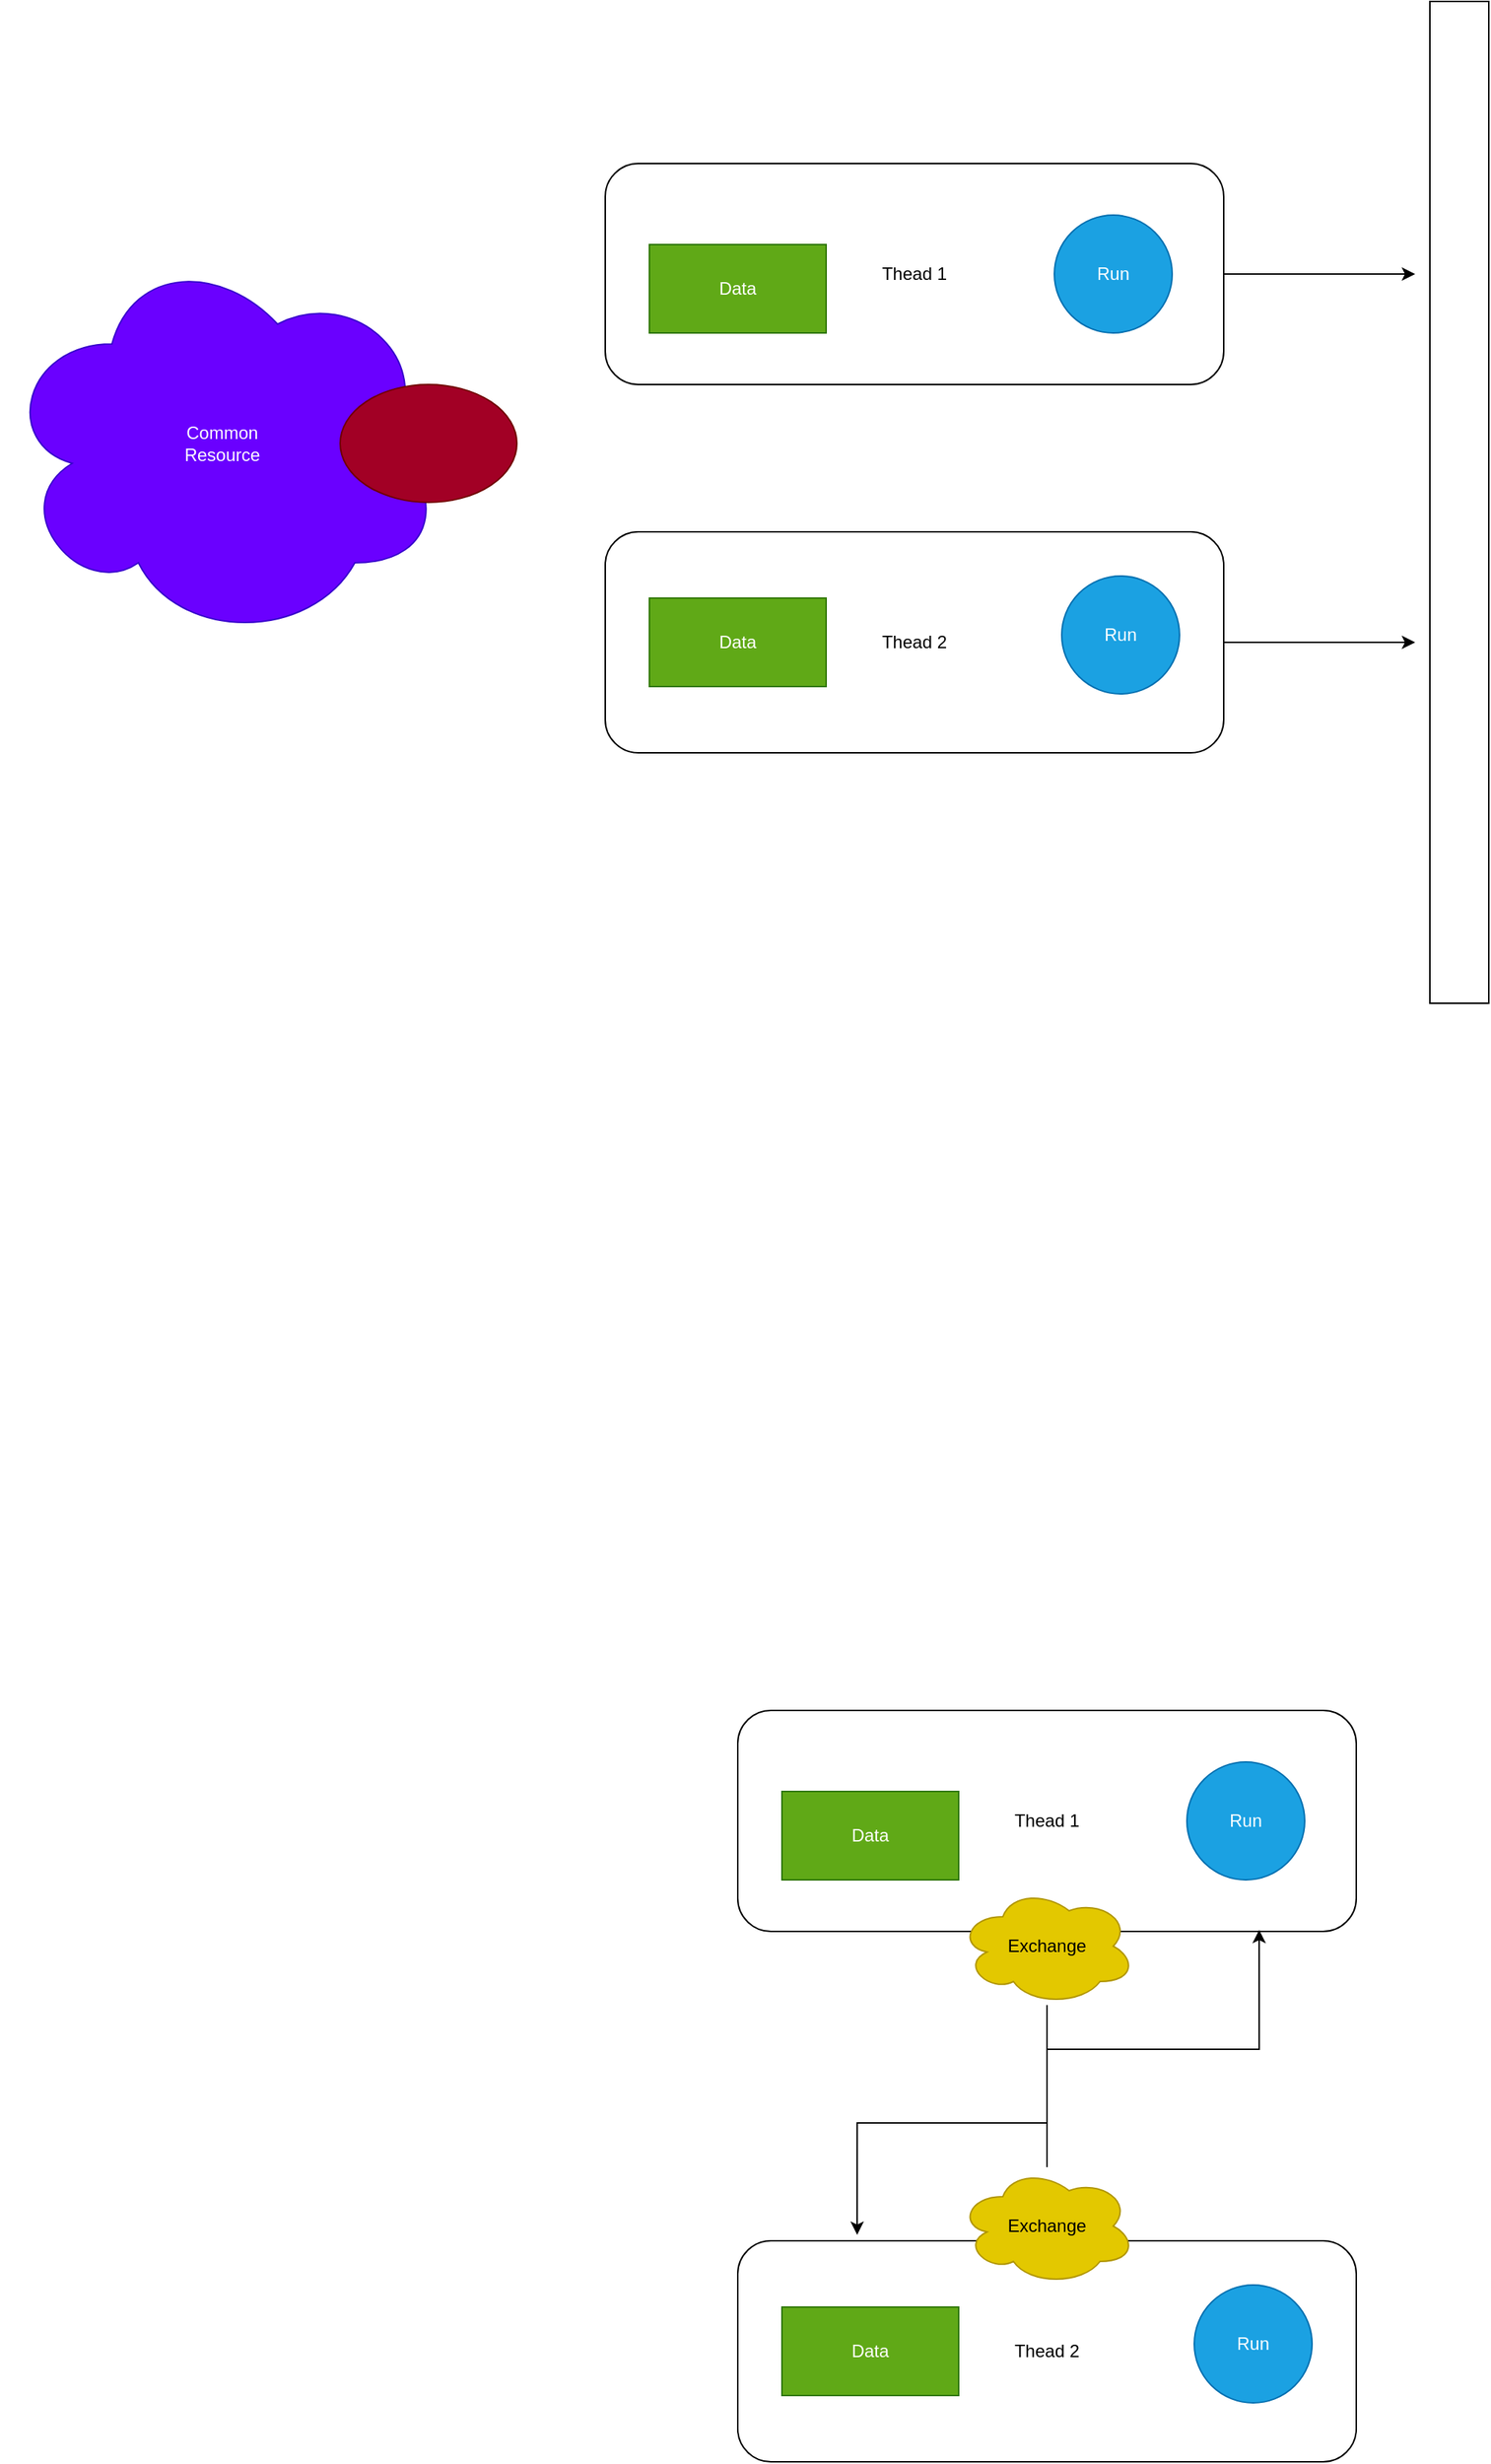 <mxfile version="23.1.5" type="device" pages="6">
  <diagram name="Page-1" id="hlhsJQCn7J_daNEdAxXP">
    <mxGraphModel dx="2314" dy="1027" grid="1" gridSize="10" guides="1" tooltips="1" connect="1" arrows="1" fold="1" page="1" pageScale="1" pageWidth="850" pageHeight="1100" math="0" shadow="0">
      <root>
        <mxCell id="0" />
        <mxCell id="1" parent="0" />
        <mxCell id="_sC7jvReaDNUlz5UwvDp-8" style="edgeStyle=orthogonalEdgeStyle;rounded=0;orthogonalLoop=1;jettySize=auto;html=1;" parent="1" source="_sC7jvReaDNUlz5UwvDp-1" edge="1">
          <mxGeometry relative="1" as="geometry">
            <mxPoint x="590" y="265" as="targetPoint" />
          </mxGeometry>
        </mxCell>
        <mxCell id="_sC7jvReaDNUlz5UwvDp-1" value="Thead 1" style="rounded=1;whiteSpace=wrap;html=1;" parent="1" vertex="1">
          <mxGeometry x="40" y="190" width="420" height="150" as="geometry" />
        </mxCell>
        <mxCell id="_sC7jvReaDNUlz5UwvDp-9" style="edgeStyle=orthogonalEdgeStyle;rounded=0;orthogonalLoop=1;jettySize=auto;html=1;" parent="1" source="_sC7jvReaDNUlz5UwvDp-2" edge="1">
          <mxGeometry relative="1" as="geometry">
            <mxPoint x="590" y="515" as="targetPoint" />
          </mxGeometry>
        </mxCell>
        <mxCell id="_sC7jvReaDNUlz5UwvDp-2" value="Thead 2" style="rounded=1;whiteSpace=wrap;html=1;" parent="1" vertex="1">
          <mxGeometry x="40" y="440" width="420" height="150" as="geometry" />
        </mxCell>
        <mxCell id="_sC7jvReaDNUlz5UwvDp-3" value="Run" style="ellipse;whiteSpace=wrap;html=1;aspect=fixed;fillColor=#1ba1e2;fontColor=#ffffff;strokeColor=#006EAF;" parent="1" vertex="1">
          <mxGeometry x="350" y="470" width="80" height="80" as="geometry" />
        </mxCell>
        <mxCell id="_sC7jvReaDNUlz5UwvDp-4" value="Run" style="ellipse;whiteSpace=wrap;html=1;aspect=fixed;fillColor=#1ba1e2;fontColor=#ffffff;strokeColor=#006EAF;" parent="1" vertex="1">
          <mxGeometry x="345" y="225" width="80" height="80" as="geometry" />
        </mxCell>
        <mxCell id="_sC7jvReaDNUlz5UwvDp-5" value="Data" style="rounded=0;whiteSpace=wrap;html=1;fillColor=#60a917;fontColor=#ffffff;strokeColor=#2D7600;" parent="1" vertex="1">
          <mxGeometry x="70" y="245" width="120" height="60" as="geometry" />
        </mxCell>
        <mxCell id="_sC7jvReaDNUlz5UwvDp-6" value="Data" style="rounded=0;whiteSpace=wrap;html=1;fillColor=#60a917;fontColor=#ffffff;strokeColor=#2D7600;" parent="1" vertex="1">
          <mxGeometry x="70" y="485" width="120" height="60" as="geometry" />
        </mxCell>
        <mxCell id="_sC7jvReaDNUlz5UwvDp-7" value="" style="rounded=0;whiteSpace=wrap;html=1;" parent="1" vertex="1">
          <mxGeometry x="600" y="80" width="40" height="680" as="geometry" />
        </mxCell>
        <mxCell id="_sC7jvReaDNUlz5UwvDp-10" value="Common&lt;br&gt;Resource" style="ellipse;shape=cloud;whiteSpace=wrap;html=1;fillColor=#6a00ff;fontColor=#ffffff;strokeColor=#3700CC;" parent="1" vertex="1">
          <mxGeometry x="-370" y="245" width="300" height="270" as="geometry" />
        </mxCell>
        <mxCell id="_sC7jvReaDNUlz5UwvDp-11" value="" style="ellipse;whiteSpace=wrap;html=1;fillColor=#a20025;fontColor=#ffffff;strokeColor=#6F0000;" parent="1" vertex="1">
          <mxGeometry x="-140" y="340" width="120" height="80" as="geometry" />
        </mxCell>
        <mxCell id="_sC7jvReaDNUlz5UwvDp-12" value="Thead 1" style="rounded=1;whiteSpace=wrap;html=1;" parent="1" vertex="1">
          <mxGeometry x="130" y="1240" width="420" height="150" as="geometry" />
        </mxCell>
        <mxCell id="_sC7jvReaDNUlz5UwvDp-13" value="Thead 2" style="rounded=1;whiteSpace=wrap;html=1;" parent="1" vertex="1">
          <mxGeometry x="130" y="1600" width="420" height="150" as="geometry" />
        </mxCell>
        <mxCell id="_sC7jvReaDNUlz5UwvDp-14" value="Run" style="ellipse;whiteSpace=wrap;html=1;aspect=fixed;fillColor=#1ba1e2;fontColor=#ffffff;strokeColor=#006EAF;" parent="1" vertex="1">
          <mxGeometry x="440" y="1630" width="80" height="80" as="geometry" />
        </mxCell>
        <mxCell id="_sC7jvReaDNUlz5UwvDp-15" value="Run" style="ellipse;whiteSpace=wrap;html=1;aspect=fixed;fillColor=#1ba1e2;fontColor=#ffffff;strokeColor=#006EAF;" parent="1" vertex="1">
          <mxGeometry x="435" y="1275" width="80" height="80" as="geometry" />
        </mxCell>
        <mxCell id="_sC7jvReaDNUlz5UwvDp-16" value="Data" style="rounded=0;whiteSpace=wrap;html=1;fillColor=#60a917;fontColor=#ffffff;strokeColor=#2D7600;" parent="1" vertex="1">
          <mxGeometry x="160" y="1295" width="120" height="60" as="geometry" />
        </mxCell>
        <mxCell id="_sC7jvReaDNUlz5UwvDp-17" value="Data" style="rounded=0;whiteSpace=wrap;html=1;fillColor=#60a917;fontColor=#ffffff;strokeColor=#2D7600;" parent="1" vertex="1">
          <mxGeometry x="160" y="1645" width="120" height="60" as="geometry" />
        </mxCell>
        <mxCell id="_sC7jvReaDNUlz5UwvDp-18" value="Exchange" style="ellipse;shape=cloud;whiteSpace=wrap;html=1;fillColor=#e3c800;fontColor=#000000;strokeColor=#B09500;" parent="1" vertex="1">
          <mxGeometry x="280" y="1550" width="120" height="80" as="geometry" />
        </mxCell>
        <mxCell id="_sC7jvReaDNUlz5UwvDp-20" value="Exchange" style="ellipse;shape=cloud;whiteSpace=wrap;html=1;fillColor=#e3c800;fontColor=#000000;strokeColor=#B09500;" parent="1" vertex="1">
          <mxGeometry x="280" y="1360" width="120" height="80" as="geometry" />
        </mxCell>
        <mxCell id="_sC7jvReaDNUlz5UwvDp-22" style="edgeStyle=orthogonalEdgeStyle;rounded=0;orthogonalLoop=1;jettySize=auto;html=1;entryX=0.193;entryY=-0.027;entryDx=0;entryDy=0;entryPerimeter=0;" parent="1" source="_sC7jvReaDNUlz5UwvDp-20" target="_sC7jvReaDNUlz5UwvDp-13" edge="1">
          <mxGeometry relative="1" as="geometry" />
        </mxCell>
        <mxCell id="_sC7jvReaDNUlz5UwvDp-23" style="edgeStyle=orthogonalEdgeStyle;rounded=0;orthogonalLoop=1;jettySize=auto;html=1;entryX=0.843;entryY=0.993;entryDx=0;entryDy=0;entryPerimeter=0;" parent="1" source="_sC7jvReaDNUlz5UwvDp-18" target="_sC7jvReaDNUlz5UwvDp-12" edge="1">
          <mxGeometry relative="1" as="geometry" />
        </mxCell>
      </root>
    </mxGraphModel>
  </diagram>
  <diagram id="-RwPhX8_OcRSoe2LZwcJ" name="Page-2">
    <mxGraphModel dx="1114" dy="1027" grid="1" gridSize="10" guides="1" tooltips="1" connect="1" arrows="1" fold="1" page="1" pageScale="1" pageWidth="850" pageHeight="1100" math="0" shadow="0">
      <root>
        <mxCell id="0" />
        <mxCell id="1" parent="0" />
        <mxCell id="J_seHFmv2JQa07XTOhTJ-1" value="Склад" style="rounded=1;whiteSpace=wrap;html=1;" parent="1" vertex="1">
          <mxGeometry x="80" y="190" width="420" height="150" as="geometry" />
        </mxCell>
        <mxCell id="J_seHFmv2JQa07XTOhTJ-2" value="Run" style="ellipse;whiteSpace=wrap;html=1;aspect=fixed;fillColor=#1ba1e2;fontColor=#ffffff;strokeColor=#006EAF;" parent="1" vertex="1">
          <mxGeometry x="390" y="220" width="80" height="80" as="geometry" />
        </mxCell>
        <mxCell id="J_seHFmv2JQa07XTOhTJ-3" value="Data" style="rounded=0;whiteSpace=wrap;html=1;fillColor=#60a917;fontColor=#ffffff;strokeColor=#2D7600;" parent="1" vertex="1">
          <mxGeometry x="110" y="235" width="120" height="60" as="geometry" />
        </mxCell>
        <mxCell id="J_seHFmv2JQa07XTOhTJ-4" value="Молоток" style="rounded=1;whiteSpace=wrap;html=1;" parent="1" vertex="1">
          <mxGeometry x="180" y="560" width="420" height="150" as="geometry" />
        </mxCell>
        <mxCell id="J_seHFmv2JQa07XTOhTJ-5" value="Run" style="ellipse;whiteSpace=wrap;html=1;aspect=fixed;fillColor=#1ba1e2;fontColor=#ffffff;strokeColor=#006EAF;" parent="1" vertex="1">
          <mxGeometry x="490" y="590" width="80" height="80" as="geometry" />
        </mxCell>
        <mxCell id="J_seHFmv2JQa07XTOhTJ-6" value="Data" style="rounded=0;whiteSpace=wrap;html=1;fillColor=#60a917;fontColor=#ffffff;strokeColor=#2D7600;" parent="1" vertex="1">
          <mxGeometry x="210" y="605" width="120" height="60" as="geometry" />
        </mxCell>
        <mxCell id="J_seHFmv2JQa07XTOhTJ-7" value="Пистолет" style="rounded=1;whiteSpace=wrap;html=1;" parent="1" vertex="1">
          <mxGeometry x="180" y="740" width="420" height="150" as="geometry" />
        </mxCell>
        <mxCell id="J_seHFmv2JQa07XTOhTJ-8" value="Run" style="ellipse;whiteSpace=wrap;html=1;aspect=fixed;fillColor=#1ba1e2;fontColor=#ffffff;strokeColor=#006EAF;" parent="1" vertex="1">
          <mxGeometry x="490" y="770" width="80" height="80" as="geometry" />
        </mxCell>
        <mxCell id="J_seHFmv2JQa07XTOhTJ-9" value="Data" style="rounded=0;whiteSpace=wrap;html=1;fillColor=#60a917;fontColor=#ffffff;strokeColor=#2D7600;" parent="1" vertex="1">
          <mxGeometry x="210" y="785" width="120" height="60" as="geometry" />
        </mxCell>
      </root>
    </mxGraphModel>
  </diagram>
  <diagram id="cnglFbMGHW2MonamwsCq" name="Page-3">
    <mxGraphModel dx="1114" dy="1027" grid="1" gridSize="10" guides="1" tooltips="1" connect="1" arrows="1" fold="1" page="1" pageScale="1" pageWidth="850" pageHeight="1100" math="0" shadow="0">
      <root>
        <mxCell id="0" />
        <mxCell id="1" parent="0" />
        <mxCell id="tSPCjGU0NQRGfXC4kllj-9" value="" style="rounded=0;whiteSpace=wrap;html=1;fillColor=#6a00ff;fontColor=#ffffff;strokeColor=#3700CC;" parent="1" vertex="1">
          <mxGeometry x="270" y="90" width="120" height="580" as="geometry" />
        </mxCell>
        <mxCell id="tSPCjGU0NQRGfXC4kllj-8" value="" style="ellipse;shape=cloud;whiteSpace=wrap;html=1;" parent="1" vertex="1">
          <mxGeometry x="440" y="80" width="270" height="590" as="geometry" />
        </mxCell>
        <mxCell id="tSPCjGU0NQRGfXC4kllj-1" value="DB" style="shape=cylinder3;whiteSpace=wrap;html=1;boundedLbl=1;backgroundOutline=1;size=15;" parent="1" vertex="1">
          <mxGeometry x="510" y="250" width="127.5" height="170" as="geometry" />
        </mxCell>
        <mxCell id="tSPCjGU0NQRGfXC4kllj-2" value="Actor" style="shape=umlActor;verticalLabelPosition=bottom;verticalAlign=top;html=1;outlineConnect=0;fillColor=#60a917;fontColor=#ffffff;strokeColor=#2D7600;" parent="1" vertex="1">
          <mxGeometry x="140" y="160" width="30" height="60" as="geometry" />
        </mxCell>
        <mxCell id="tSPCjGU0NQRGfXC4kllj-3" value="Actor" style="shape=umlActor;verticalLabelPosition=bottom;verticalAlign=top;html=1;outlineConnect=0;fillColor=#d80073;fontColor=#ffffff;strokeColor=#A50040;" parent="1" vertex="1">
          <mxGeometry x="140" y="280" width="30" height="60" as="geometry" />
        </mxCell>
        <mxCell id="tSPCjGU0NQRGfXC4kllj-4" value="Actor" style="shape=umlActor;verticalLabelPosition=bottom;verticalAlign=top;html=1;outlineConnect=0;fillColor=#1ba1e2;fontColor=#ffffff;strokeColor=#006EAF;" parent="1" vertex="1">
          <mxGeometry x="140" y="400" width="30" height="60" as="geometry" />
        </mxCell>
        <mxCell id="tSPCjGU0NQRGfXC4kllj-5" style="edgeStyle=orthogonalEdgeStyle;rounded=0;orthogonalLoop=1;jettySize=auto;html=1;entryX=0;entryY=0.5;entryDx=0;entryDy=0;entryPerimeter=0;" parent="1" source="tSPCjGU0NQRGfXC4kllj-2" target="tSPCjGU0NQRGfXC4kllj-1" edge="1">
          <mxGeometry relative="1" as="geometry" />
        </mxCell>
        <mxCell id="tSPCjGU0NQRGfXC4kllj-6" style="edgeStyle=orthogonalEdgeStyle;rounded=0;orthogonalLoop=1;jettySize=auto;html=1;entryX=0;entryY=0;entryDx=0;entryDy=120;entryPerimeter=0;" parent="1" source="tSPCjGU0NQRGfXC4kllj-4" target="tSPCjGU0NQRGfXC4kllj-1" edge="1">
          <mxGeometry relative="1" as="geometry" />
        </mxCell>
        <mxCell id="tSPCjGU0NQRGfXC4kllj-7" value="db.pv111.azure.com : 33306&lt;br&gt;&lt;br&gt;user1 / password&lt;br&gt;....." style="text;html=1;align=center;verticalAlign=middle;whiteSpace=wrap;rounded=0;" parent="1" vertex="1">
          <mxGeometry x="400" y="430" width="310" height="120" as="geometry" />
        </mxCell>
        <mxCell id="tSPCjGU0NQRGfXC4kllj-10" value="RESTful API" style="text;html=1;align=center;verticalAlign=middle;whiteSpace=wrap;rounded=0;" parent="1" vertex="1">
          <mxGeometry x="70" y="560" width="140" height="30" as="geometry" />
        </mxCell>
      </root>
    </mxGraphModel>
  </diagram>
  <diagram id="R6ORCjThsAt19nkfdS39" name="Page-4">
    <mxGraphModel dx="1464" dy="1027" grid="1" gridSize="10" guides="1" tooltips="1" connect="1" arrows="1" fold="1" page="1" pageScale="1" pageWidth="850" pageHeight="1100" math="0" shadow="0">
      <root>
        <mxCell id="0" />
        <mxCell id="1" parent="0" />
        <mxCell id="b0w2xsy0Qr6vlGi2jDIb-18" value="" style="rounded=0;whiteSpace=wrap;html=1;" parent="1" vertex="1">
          <mxGeometry x="30" y="230" width="580" height="390" as="geometry" />
        </mxCell>
        <mxCell id="b0w2xsy0Qr6vlGi2jDIb-1" value="FrontEnd" style="shape=umlActor;verticalLabelPosition=bottom;verticalAlign=top;html=1;outlineConnect=0;" parent="1" vertex="1">
          <mxGeometry x="30" y="80" width="30" height="60" as="geometry" />
        </mxCell>
        <mxCell id="b0w2xsy0Qr6vlGi2jDIb-2" value="BackEnd" style="ellipse;shape=cloud;whiteSpace=wrap;html=1;" parent="1" vertex="1">
          <mxGeometry x="1180" y="80" width="120" height="80" as="geometry" />
        </mxCell>
        <mxCell id="b0w2xsy0Qr6vlGi2jDIb-3" value="RESTful API&lt;br&gt;GraphQL" style="rounded=0;whiteSpace=wrap;html=1;" parent="1" vertex="1">
          <mxGeometry x="610" y="80" width="360" height="80" as="geometry" />
        </mxCell>
        <mxCell id="b0w2xsy0Qr6vlGi2jDIb-4" value="Header Authorization: Bearer ${JWT_TOKEN}" style="rounded=0;whiteSpace=wrap;html=1;" parent="1" vertex="1">
          <mxGeometry x="650" y="160" width="280" height="80" as="geometry" />
        </mxCell>
        <mxCell id="b0w2xsy0Qr6vlGi2jDIb-11" value="" style="group" parent="1" vertex="1" connectable="0">
          <mxGeometry x="900" y="310" width="320" height="320" as="geometry" />
        </mxCell>
        <mxCell id="b0w2xsy0Qr6vlGi2jDIb-9" value="" style="rounded=0;whiteSpace=wrap;html=1;" parent="b0w2xsy0Qr6vlGi2jDIb-11" vertex="1">
          <mxGeometry width="320" height="320" as="geometry" />
        </mxCell>
        <mxCell id="b0w2xsy0Qr6vlGi2jDIb-5" value="/api/auth/register" style="shape=process;whiteSpace=wrap;html=1;backgroundOutline=1;" parent="b0w2xsy0Qr6vlGi2jDIb-11" vertex="1">
          <mxGeometry x="40" y="80" width="160" height="40" as="geometry" />
        </mxCell>
        <mxCell id="b0w2xsy0Qr6vlGi2jDIb-6" value="/api/auth/login" style="shape=process;whiteSpace=wrap;html=1;backgroundOutline=1;" parent="b0w2xsy0Qr6vlGi2jDIb-11" vertex="1">
          <mxGeometry x="40" y="120" width="160" height="40" as="geometry" />
        </mxCell>
        <mxCell id="b0w2xsy0Qr6vlGi2jDIb-7" value="/api/auth/google/link" style="shape=process;whiteSpace=wrap;html=1;backgroundOutline=1;" parent="b0w2xsy0Qr6vlGi2jDIb-11" vertex="1">
          <mxGeometry x="40" y="200" width="240" height="40" as="geometry" />
        </mxCell>
        <mxCell id="b0w2xsy0Qr6vlGi2jDIb-8" value="/api/auth/google/callback" style="shape=process;whiteSpace=wrap;html=1;backgroundOutline=1;" parent="b0w2xsy0Qr6vlGi2jDIb-11" vertex="1">
          <mxGeometry x="40" y="240" width="240" height="40" as="geometry" />
        </mxCell>
        <mxCell id="b0w2xsy0Qr6vlGi2jDIb-10" value="microservice :: auth" style="text;html=1;align=center;verticalAlign=middle;whiteSpace=wrap;rounded=0;" parent="b0w2xsy0Qr6vlGi2jDIb-11" vertex="1">
          <mxGeometry width="320" height="30" as="geometry" />
        </mxCell>
        <mxCell id="b0w2xsy0Qr6vlGi2jDIb-12" value="FormRegister" style="rounded=1;whiteSpace=wrap;html=1;" parent="1" vertex="1">
          <mxGeometry x="220" y="260" width="120" height="60" as="geometry" />
        </mxCell>
        <mxCell id="b0w2xsy0Qr6vlGi2jDIb-13" value="FormLogin" style="rounded=1;whiteSpace=wrap;html=1;" parent="1" vertex="1">
          <mxGeometry x="370" y="260" width="120" height="60" as="geometry" />
        </mxCell>
        <mxCell id="b0w2xsy0Qr6vlGi2jDIb-14" value="" style="ellipse;shape=cloud;whiteSpace=wrap;html=1;" parent="1" vertex="1">
          <mxGeometry x="200" y="320" width="380" height="290" as="geometry" />
        </mxCell>
        <mxCell id="b0w2xsy0Qr6vlGi2jDIb-15" value="State:&lt;br&gt;- Vue -&amp;gt; Pinia&lt;br&gt;- React -&amp;gt; Redux" style="text;html=1;align=center;verticalAlign=middle;whiteSpace=wrap;rounded=0;" parent="1" vertex="1">
          <mxGeometry x="290" y="380" width="200" height="50" as="geometry" />
        </mxCell>
        <mxCell id="b0w2xsy0Qr6vlGi2jDIb-16" value="Data&lt;br&gt;- user&lt;br&gt;- token" style="shape=cylinder3;whiteSpace=wrap;html=1;boundedLbl=1;backgroundOutline=1;size=15;" parent="1" vertex="1">
          <mxGeometry x="325" y="460" width="60" height="80" as="geometry" />
        </mxCell>
        <mxCell id="b0w2xsy0Qr6vlGi2jDIb-17" value="register&lt;br&gt;login" style="shape=process;whiteSpace=wrap;html=1;backgroundOutline=1;" parent="1" vertex="1">
          <mxGeometry x="400" y="470" width="120" height="60" as="geometry" />
        </mxCell>
        <mxCell id="b0w2xsy0Qr6vlGi2jDIb-19" style="edgeStyle=orthogonalEdgeStyle;rounded=0;orthogonalLoop=1;jettySize=auto;html=1;entryX=-0.003;entryY=0.353;entryDx=0;entryDy=0;entryPerimeter=0;" parent="1" source="b0w2xsy0Qr6vlGi2jDIb-18" target="b0w2xsy0Qr6vlGi2jDIb-9" edge="1">
          <mxGeometry relative="1" as="geometry" />
        </mxCell>
        <mxCell id="b0w2xsy0Qr6vlGi2jDIb-20" value="Router:&lt;br&gt;1 NginX Balance&lt;br&gt;2 Framework Router" style="rhombus;whiteSpace=wrap;html=1;" parent="1" vertex="1">
          <mxGeometry x="910" y="680" width="200" height="200" as="geometry" />
        </mxCell>
        <mxCell id="b0w2xsy0Qr6vlGi2jDIb-21" value="Router:&lt;br&gt;&lt;div&gt;&lt;br&gt;До перехода на страницу, требующую авторзации&lt;br&gt;&lt;br&gt;Проверить - есть ли JWT&lt;br&gt;Если его нет - открыть&amp;nbsp;&lt;br&gt;Login&lt;br&gt;&lt;br&gt;&lt;/div&gt;" style="rhombus;whiteSpace=wrap;html=1;" parent="1" vertex="1">
          <mxGeometry x="560" y="640" width="240" height="240" as="geometry" />
        </mxCell>
        <mxCell id="b0w2xsy0Qr6vlGi2jDIb-22" value="HomeView" style="rounded=0;whiteSpace=wrap;html=1;" parent="1" vertex="1">
          <mxGeometry x="40" y="720" width="120" height="60" as="geometry" />
        </mxCell>
        <mxCell id="b0w2xsy0Qr6vlGi2jDIb-23" value="LoginView" style="rounded=0;whiteSpace=wrap;html=1;fillColor=#1ba1e2;fontColor=#ffffff;strokeColor=#006EAF;" parent="1" vertex="1">
          <mxGeometry x="200" y="720" width="120" height="60" as="geometry" />
        </mxCell>
        <mxCell id="b0w2xsy0Qr6vlGi2jDIb-24" value="RegisterView" style="rounded=0;whiteSpace=wrap;html=1;" parent="1" vertex="1">
          <mxGeometry x="360" y="720" width="120" height="60" as="geometry" />
        </mxCell>
        <mxCell id="b0w2xsy0Qr6vlGi2jDIb-25" value="PrivatePage" style="rounded=0;whiteSpace=wrap;html=1;fillColor=#d80073;fontColor=#ffffff;strokeColor=#A50040;" parent="1" vertex="1">
          <mxGeometry x="360" y="840" width="120" height="60" as="geometry" />
        </mxCell>
        <mxCell id="b0w2xsy0Qr6vlGi2jDIb-26" value="MyFetch" style="shape=process;whiteSpace=wrap;html=1;backgroundOutline=1;" parent="1" vertex="1">
          <mxGeometry x="60" y="395" width="120" height="60" as="geometry" />
        </mxCell>
        <mxCell id="b0w2xsy0Qr6vlGi2jDIb-27" style="edgeStyle=orthogonalEdgeStyle;rounded=0;orthogonalLoop=1;jettySize=auto;html=1;entryX=0.433;entryY=-0.033;entryDx=0;entryDy=0;entryPerimeter=0;" parent="1" source="b0w2xsy0Qr6vlGi2jDIb-26" target="b0w2xsy0Qr6vlGi2jDIb-23" edge="1">
          <mxGeometry relative="1" as="geometry">
            <Array as="points">
              <mxPoint x="120" y="660" />
              <mxPoint x="252" y="660" />
            </Array>
          </mxGeometry>
        </mxCell>
      </root>
    </mxGraphModel>
  </diagram>
  <diagram id="ne8vTWAHnqypFEq7f5Lh" name="Page-5">
    <mxGraphModel dx="2214" dy="856" grid="1" gridSize="10" guides="1" tooltips="1" connect="1" arrows="1" fold="1" page="1" pageScale="1" pageWidth="850" pageHeight="1100" math="0" shadow="0">
      <root>
        <mxCell id="0" />
        <mxCell id="1" parent="0" />
        <mxCell id="V-UKbvmi5MCKUzYc1TLH-19" value="" style="rounded=0;whiteSpace=wrap;html=1;fillColor=#6a00ff;fontColor=#ffffff;strokeColor=#3700CC;" vertex="1" parent="1">
          <mxGeometry x="880" y="600" width="330" height="190" as="geometry" />
        </mxCell>
        <mxCell id="V-UKbvmi5MCKUzYc1TLH-16" value="" style="rounded=0;whiteSpace=wrap;html=1;fillColor=#0050ef;fontColor=#ffffff;strokeColor=#001DBC;" vertex="1" parent="1">
          <mxGeometry x="880" y="220" width="330" height="350" as="geometry" />
        </mxCell>
        <mxCell id="V-UKbvmi5MCKUzYc1TLH-1" value="PostsView&lt;br&gt;&lt;br&gt;List &amp;lt;PostsViewItem&amp;gt;" style="shape=process;whiteSpace=wrap;html=1;backgroundOutline=1;" vertex="1" parent="1">
          <mxGeometry x="160" y="80" width="200" height="80" as="geometry" />
        </mxCell>
        <mxCell id="V-UKbvmi5MCKUzYc1TLH-2" value="Actor" style="shape=umlActor;verticalLabelPosition=bottom;verticalAlign=top;html=1;outlineConnect=0;" vertex="1" parent="1">
          <mxGeometry x="-60" y="160" width="30" height="60" as="geometry" />
        </mxCell>
        <mxCell id="V-UKbvmi5MCKUzYc1TLH-3" value="PostView {post_id}&lt;br&gt;&lt;br&gt;&amp;lt;Likes {post_id}&amp;gt;&lt;br&gt;&amp;lt;Comments {post_id}&amp;gt;" style="shape=process;whiteSpace=wrap;html=1;backgroundOutline=1;" vertex="1" parent="1">
          <mxGeometry x="160" y="280" width="200" height="80" as="geometry" />
        </mxCell>
        <mxCell id="V-UKbvmi5MCKUzYc1TLH-4" value="PostsViewItem {post_id}&lt;br&gt;&lt;br&gt;&amp;lt;ThumbLikes {post_id}&amp;gt;&lt;br&gt;&amp;lt;ThumbComments {post_id}&amp;gt;" style="shape=process;whiteSpace=wrap;html=1;backgroundOutline=1;" vertex="1" parent="1">
          <mxGeometry x="400" y="80" width="280" height="80" as="geometry" />
        </mxCell>
        <mxCell id="V-UKbvmi5MCKUzYc1TLH-6" value="Router" style="rhombus;whiteSpace=wrap;html=1;" vertex="1" parent="1">
          <mxGeometry x="30" y="150" width="110" height="110" as="geometry" />
        </mxCell>
        <mxCell id="V-UKbvmi5MCKUzYc1TLH-7" value="Socket&lt;br&gt;&lt;br&gt;on&lt;br&gt;off" style="whiteSpace=wrap;html=1;aspect=fixed;" vertex="1" parent="1">
          <mxGeometry x="660" y="290" width="80" height="80" as="geometry" />
        </mxCell>
        <mxCell id="V-UKbvmi5MCKUzYc1TLH-8" value="/api/comments" style="shape=process;whiteSpace=wrap;html=1;backgroundOutline=1;" vertex="1" parent="1">
          <mxGeometry x="910" y="290" width="120" height="60" as="geometry" />
        </mxCell>
        <mxCell id="V-UKbvmi5MCKUzYc1TLH-12" style="edgeStyle=orthogonalEdgeStyle;rounded=0;orthogonalLoop=1;jettySize=auto;html=1;" edge="1" parent="1" source="V-UKbvmi5MCKUzYc1TLH-9" target="V-UKbvmi5MCKUzYc1TLH-10">
          <mxGeometry relative="1" as="geometry" />
        </mxCell>
        <mxCell id="V-UKbvmi5MCKUzYc1TLH-13" value="Notifications&lt;br&gt;&#39;changeLikesOnPost_{post_id}&#39;&lt;br&gt;{&lt;br&gt;likesCount, last 3 likes&lt;br&gt;}" style="edgeLabel;html=1;align=center;verticalAlign=middle;resizable=0;points=[];" vertex="1" connectable="0" parent="V-UKbvmi5MCKUzYc1TLH-12">
          <mxGeometry x="-0.269" relative="1" as="geometry">
            <mxPoint as="offset" />
          </mxGeometry>
        </mxCell>
        <mxCell id="V-UKbvmi5MCKUzYc1TLH-9" value="/api/likes" style="shape=process;whiteSpace=wrap;html=1;backgroundOutline=1;" vertex="1" parent="1">
          <mxGeometry x="910" y="410" width="120" height="60" as="geometry" />
        </mxCell>
        <mxCell id="V-UKbvmi5MCKUzYc1TLH-10" value="Socket.Jonny" style="shape=parallelogram;perimeter=parallelogramPerimeter;whiteSpace=wrap;html=1;fixedSize=1;" vertex="1" parent="1">
          <mxGeometry x="910" y="670" width="120" height="60" as="geometry" />
        </mxCell>
        <mxCell id="V-UKbvmi5MCKUzYc1TLH-11" value="ThumbLikes {post_id}&lt;br&gt;&lt;br&gt;onMount =&amp;gt; {&lt;br&gt;socket.on (&#39;changeLikesOnPost_{post_id}&#39;)&lt;br&gt;socket.on(&#39;changeCommentsOnPost_{post_id}&#39;)&lt;br&gt;}&lt;br&gt;&lt;br&gt;onUnmount =&amp;gt; {&lt;br&gt;socket.off()&lt;br&gt;socket.off()&lt;br&gt;}" style="shape=process;whiteSpace=wrap;html=1;backgroundOutline=1;" vertex="1" parent="1">
          <mxGeometry x="130" y="430" width="550" height="180" as="geometry" />
        </mxCell>
        <mxCell id="V-UKbvmi5MCKUzYc1TLH-14" value="SQL" style="shape=cylinder3;whiteSpace=wrap;html=1;boundedLbl=1;backgroundOutline=1;size=15;" vertex="1" parent="1">
          <mxGeometry x="1080" y="260" width="60" height="80" as="geometry" />
        </mxCell>
        <mxCell id="V-UKbvmi5MCKUzYc1TLH-15" value="Cache&lt;br&gt;(Redis)" style="shape=cylinder3;whiteSpace=wrap;html=1;boundedLbl=1;backgroundOutline=1;size=15;" vertex="1" parent="1">
          <mxGeometry x="1080" y="370" width="60" height="80" as="geometry" />
        </mxCell>
        <mxCell id="V-UKbvmi5MCKUzYc1TLH-17" value="Redis Notifications&lt;br&gt;Pub/Sub" style="shape=cylinder3;whiteSpace=wrap;html=1;boundedLbl=1;backgroundOutline=1;size=15;" vertex="1" parent="1">
          <mxGeometry x="1050" y="510" width="100" height="130" as="geometry" />
        </mxCell>
      </root>
    </mxGraphModel>
  </diagram>
  <diagram id="YO_zKHpQWWA8yQtu-y6a" name="Page-6">
    <mxGraphModel dx="1979" dy="1808" grid="1" gridSize="10" guides="1" tooltips="1" connect="1" arrows="1" fold="1" page="1" pageScale="1" pageWidth="850" pageHeight="1100" math="0" shadow="0">
      <root>
        <mxCell id="0" />
        <mxCell id="1" parent="0" />
        <mxCell id="_ClLOKfxqEyVGmwZlZdz-2" value="API" style="shape=process;whiteSpace=wrap;html=1;backgroundOutline=1;fillColor=#1ba1e2;fontColor=#ffffff;strokeColor=#006EAF;" vertex="1" parent="1">
          <mxGeometry x="-170" y="360" width="160" height="80" as="geometry" />
        </mxCell>
        <mxCell id="_ClLOKfxqEyVGmwZlZdz-3" value="AWS" style="ellipse;shape=cloud;whiteSpace=wrap;html=1;" vertex="1" parent="1">
          <mxGeometry x="670" y="290" width="170" height="100" as="geometry" />
        </mxCell>
        <mxCell id="_ClLOKfxqEyVGmwZlZdz-4" value="MinIO" style="ellipse;shape=cloud;whiteSpace=wrap;html=1;" vertex="1" parent="1">
          <mxGeometry x="670" y="420" width="170" height="100" as="geometry" />
        </mxCell>
        <mxCell id="_ClLOKfxqEyVGmwZlZdz-5" value="MySQL" style="shape=cylinder3;whiteSpace=wrap;html=1;boundedLbl=1;backgroundOutline=1;size=15;" vertex="1" parent="1">
          <mxGeometry x="240" y="-90" width="80" height="90" as="geometry" />
        </mxCell>
        <mxCell id="_ClLOKfxqEyVGmwZlZdz-6" value="PostgreSQL" style="shape=cylinder3;whiteSpace=wrap;html=1;boundedLbl=1;backgroundOutline=1;size=15;" vertex="1" parent="1">
          <mxGeometry x="440" y="-90" width="80" height="90" as="geometry" />
        </mxCell>
        <mxCell id="_ClLOKfxqEyVGmwZlZdz-7" value="MySql Client" style="rounded=0;whiteSpace=wrap;html=1;fillColor=#76608a;fontColor=#ffffff;strokeColor=#432D57;" vertex="1" parent="1">
          <mxGeometry x="220" y="20" width="120" height="40" as="geometry" />
        </mxCell>
        <mxCell id="_ClLOKfxqEyVGmwZlZdz-8" value="PostgreSQL Client" style="rounded=0;whiteSpace=wrap;html=1;fillColor=#76608a;fontColor=#ffffff;strokeColor=#432D57;" vertex="1" parent="1">
          <mxGeometry x="430" y="20" width="120" height="40" as="geometry" />
        </mxCell>
        <mxCell id="_ClLOKfxqEyVGmwZlZdz-9" value="AWS Client" style="rounded=0;whiteSpace=wrap;html=1;fillColor=#76608a;fontColor=#ffffff;strokeColor=#432D57;" vertex="1" parent="1">
          <mxGeometry x="530" y="320" width="120" height="40" as="geometry" />
        </mxCell>
        <mxCell id="_ClLOKfxqEyVGmwZlZdz-10" value="Azure" style="ellipse;shape=cloud;whiteSpace=wrap;html=1;" vertex="1" parent="1">
          <mxGeometry x="670" y="560" width="170" height="100" as="geometry" />
        </mxCell>
        <mxCell id="_ClLOKfxqEyVGmwZlZdz-11" value="MinIO Client" style="rounded=0;whiteSpace=wrap;html=1;fillColor=#76608a;fontColor=#ffffff;strokeColor=#432D57;" vertex="1" parent="1">
          <mxGeometry x="540" y="450" width="120" height="40" as="geometry" />
        </mxCell>
        <mxCell id="_ClLOKfxqEyVGmwZlZdz-12" value="Azure Client" style="rounded=0;whiteSpace=wrap;html=1;fillColor=#76608a;fontColor=#ffffff;strokeColor=#432D57;" vertex="1" parent="1">
          <mxGeometry x="540" y="590" width="120" height="40" as="geometry" />
        </mxCell>
        <mxCell id="_ClLOKfxqEyVGmwZlZdz-13" value="Обычно в язык входит библиотека" style="rounded=0;whiteSpace=wrap;html=1;fillColor=#76608a;fontColor=#ffffff;strokeColor=#432D57;" vertex="1" parent="1">
          <mxGeometry x="530" y="190" width="120" height="40" as="geometry" />
        </mxCell>
        <mxCell id="_ClLOKfxqEyVGmwZlZdz-14" value="x64 Client&lt;br&gt;Linux Client" style="rounded=0;whiteSpace=wrap;html=1;fillColor=#e3c800;strokeColor=#B09500;fontColor=#000000;" vertex="1" parent="1">
          <mxGeometry x="650" y="150" width="120" height="40" as="geometry" />
        </mxCell>
        <mxCell id="_ClLOKfxqEyVGmwZlZdz-1" value="local" style="ellipse;shape=cloud;whiteSpace=wrap;html=1;" vertex="1" parent="1">
          <mxGeometry x="670" y="160" width="170" height="100" as="geometry" />
        </mxCell>
        <mxCell id="_ClLOKfxqEyVGmwZlZdz-15" value="" style="rounded=0;whiteSpace=wrap;html=1;" vertex="1" parent="1">
          <mxGeometry x="350" y="130" width="40" height="560" as="geometry" />
        </mxCell>
        <mxCell id="_ClLOKfxqEyVGmwZlZdz-16" value="AWSDriver" style="rounded=0;whiteSpace=wrap;html=1;fillColor=#647687;fontColor=#ffffff;strokeColor=#314354;" vertex="1" parent="1">
          <mxGeometry x="360" y="320" width="120" height="40" as="geometry" />
        </mxCell>
        <mxCell id="_ClLOKfxqEyVGmwZlZdz-17" value="MinIODriver" style="rounded=0;whiteSpace=wrap;html=1;fillColor=#647687;fontColor=#ffffff;strokeColor=#314354;" vertex="1" parent="1">
          <mxGeometry x="370" y="450" width="120" height="40" as="geometry" />
        </mxCell>
        <mxCell id="_ClLOKfxqEyVGmwZlZdz-18" value="AzureDriver" style="rounded=0;whiteSpace=wrap;html=1;fillColor=#647687;fontColor=#ffffff;strokeColor=#314354;" vertex="1" parent="1">
          <mxGeometry x="370" y="590" width="120" height="40" as="geometry" />
        </mxCell>
        <mxCell id="_ClLOKfxqEyVGmwZlZdz-19" value="LocalDriver" style="rounded=0;whiteSpace=wrap;html=1;fillColor=#647687;fontColor=#ffffff;strokeColor=#314354;" vertex="1" parent="1">
          <mxGeometry x="360" y="190" width="120" height="40" as="geometry" />
        </mxCell>
        <mxCell id="_ClLOKfxqEyVGmwZlZdz-20" value="StorageDriverInterface" style="text;html=1;align=center;verticalAlign=middle;whiteSpace=wrap;rounded=0;" vertex="1" parent="1">
          <mxGeometry x="425" y="130" width="60" height="30" as="geometry" />
        </mxCell>
        <mxCell id="_ClLOKfxqEyVGmwZlZdz-21" value="StorageService" style="shape=process;whiteSpace=wrap;html=1;backgroundOutline=1;fillColor=#6d8764;fontColor=#ffffff;strokeColor=#3A5431;" vertex="1" parent="1">
          <mxGeometry x="30" y="280" width="210" height="120" as="geometry" />
        </mxCell>
        <mxCell id="_ClLOKfxqEyVGmwZlZdz-22" value="AWSDriver" style="rounded=0;whiteSpace=wrap;html=1;fillColor=#647687;fontColor=#ffffff;strokeColor=#314354;" vertex="1" parent="1">
          <mxGeometry x="90" y="290" width="90" height="20" as="geometry" />
        </mxCell>
      </root>
    </mxGraphModel>
  </diagram>
</mxfile>
